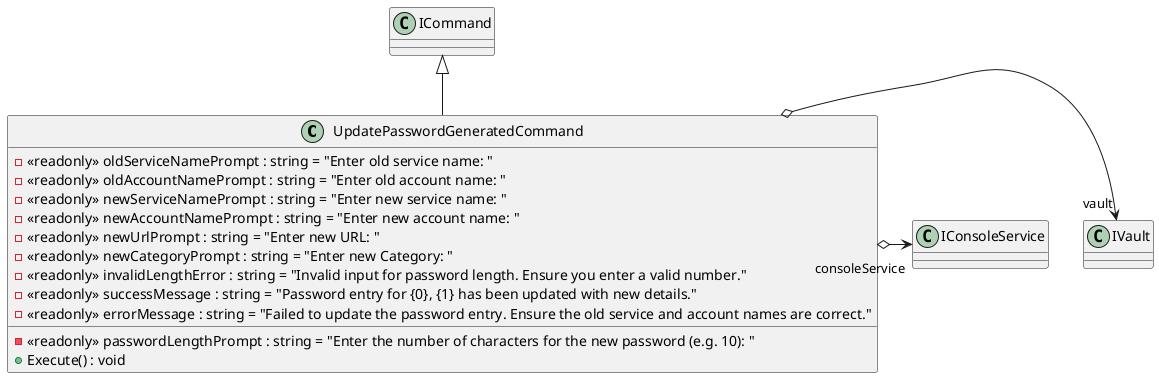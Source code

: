 @startuml
class UpdatePasswordGeneratedCommand {
    - <<readonly>> oldServiceNamePrompt : string = "Enter old service name: "
    - <<readonly>> oldAccountNamePrompt : string = "Enter old account name: "
    - <<readonly>> newServiceNamePrompt : string = "Enter new service name: "
    - <<readonly>> newAccountNamePrompt : string = "Enter new account name: "
    - <<readonly>> newUrlPrompt : string = "Enter new URL: "
    - <<readonly>> newCategoryPrompt : string = "Enter new Category: "
    - <<readonly>> passwordLengthPrompt : string = "Enter the number of characters for the new password (e.g. 10): "
    - <<readonly>> invalidLengthError : string = "Invalid input for password length. Ensure you enter a valid number."
    - <<readonly>> successMessage : string = "Password entry for {0&#125;, {1&#125; has been updated with new details."
    - <<readonly>> errorMessage : string = "Failed to update the password entry. Ensure the old service and account names are correct."
    + Execute() : void
}
ICommand <|-- UpdatePasswordGeneratedCommand
UpdatePasswordGeneratedCommand o-> "vault" IVault
UpdatePasswordGeneratedCommand o-> "consoleService" IConsoleService
@enduml
